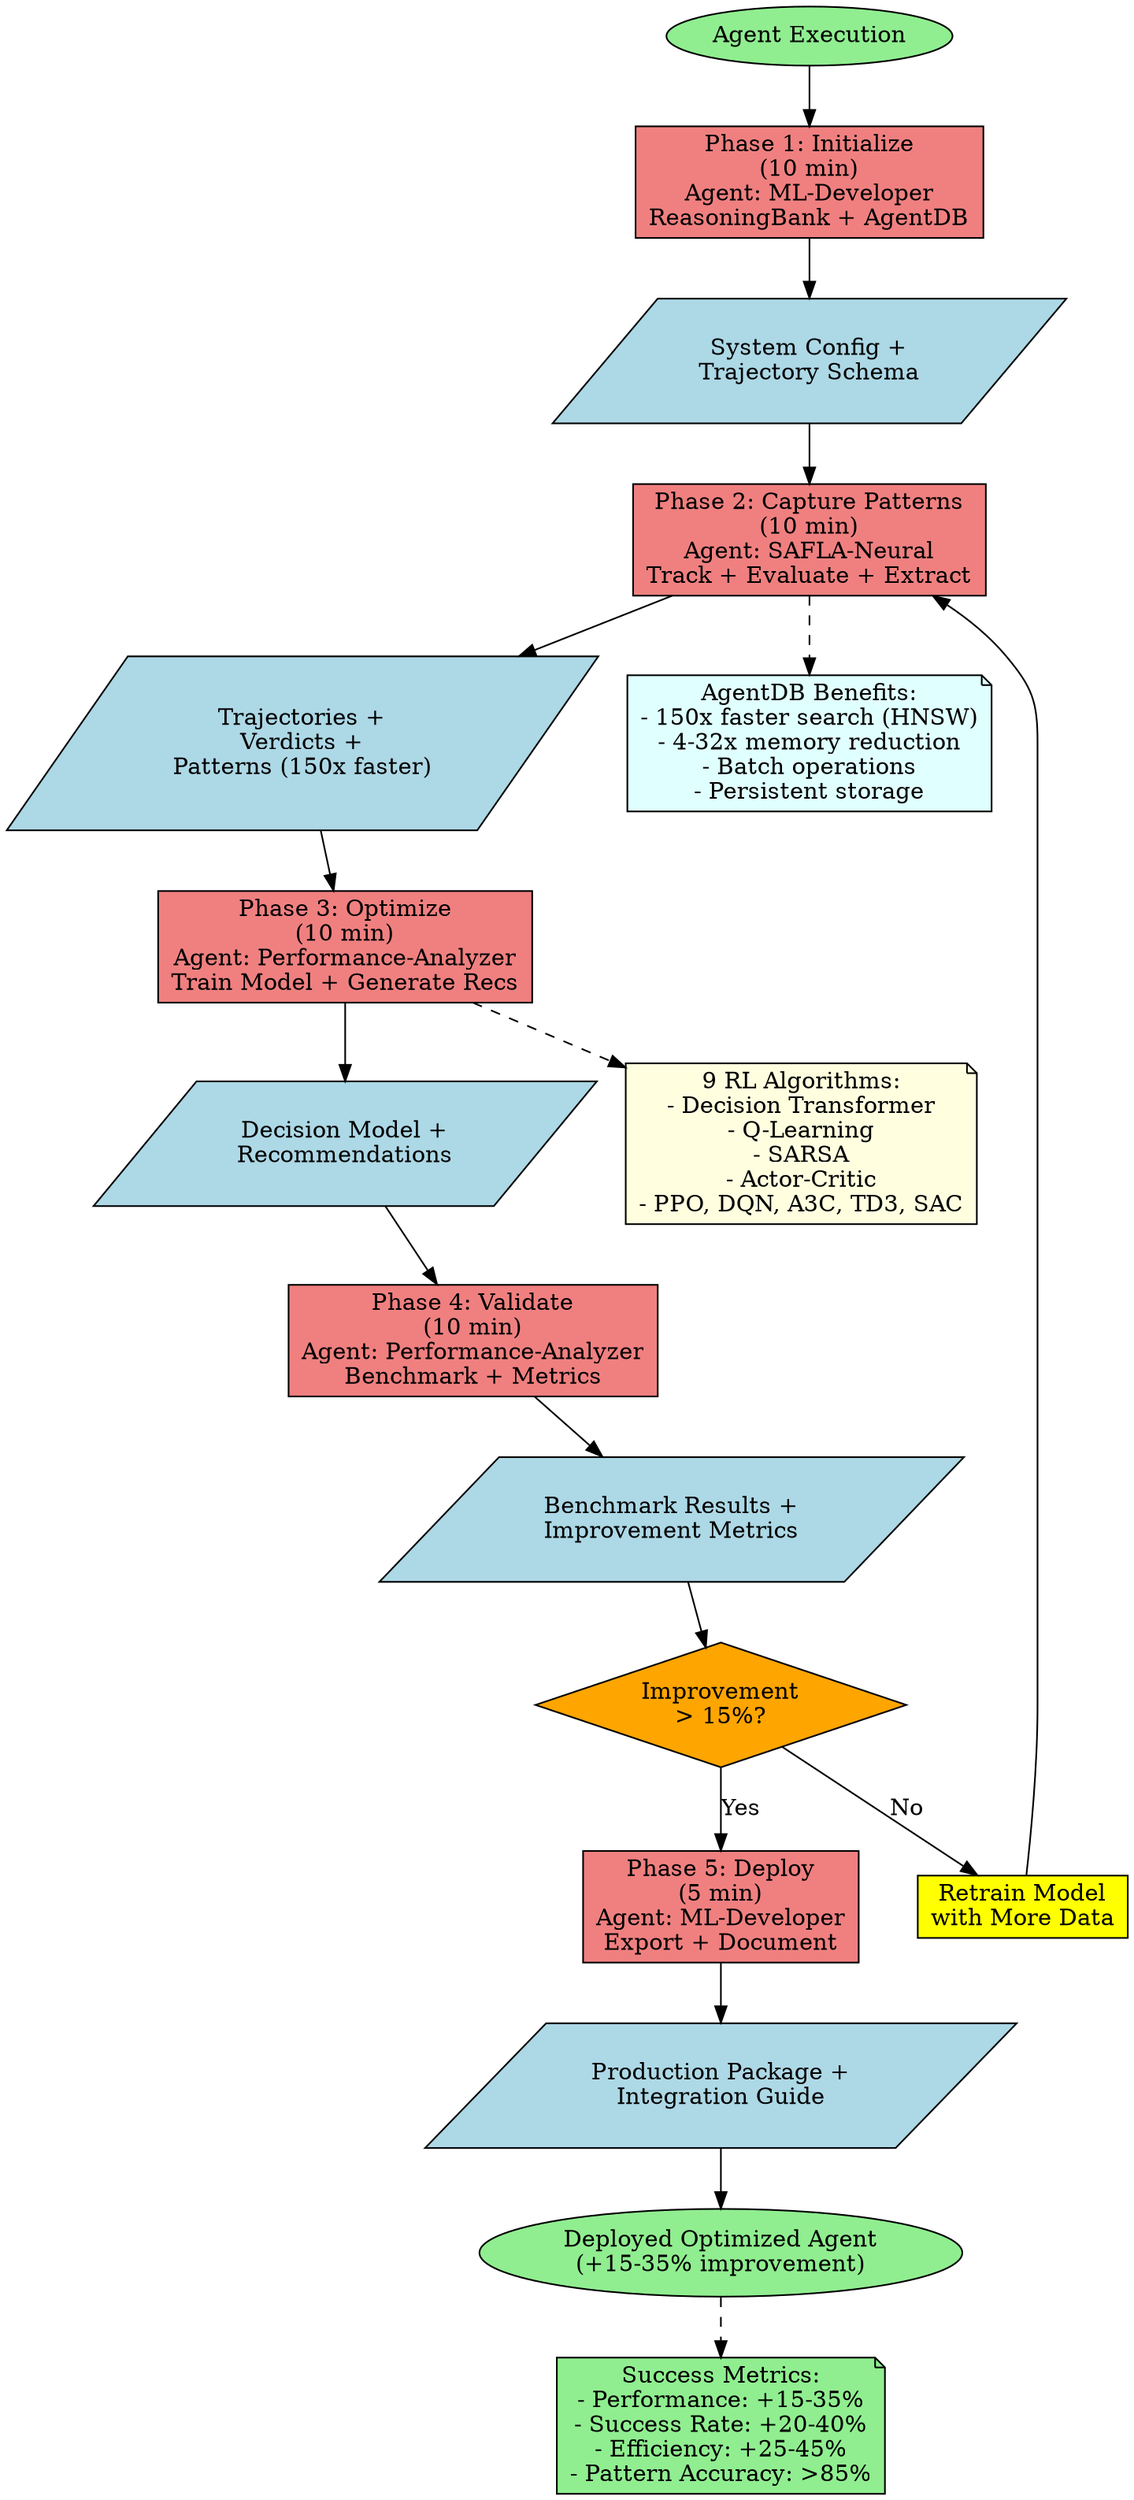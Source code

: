 digraph ReasoningBankIntelligence {
    rankdir=TB;
    node [shape=box, style=filled, fillcolor=lightblue];

    start [label="Agent Execution", shape=ellipse, fillcolor=lightgreen];

    phase1 [label="Phase 1: Initialize\n(10 min)\nAgent: ML-Developer\nReasoningBank + AgentDB", fillcolor=lightcoral];
    out1 [label="System Config +\nTrajectory Schema", shape=parallelogram];

    phase2 [label="Phase 2: Capture Patterns\n(10 min)\nAgent: SAFLA-Neural\nTrack + Evaluate + Extract", fillcolor=lightcoral];
    out2 [label="Trajectories +\nVerdicts +\nPatterns (150x faster)", shape=parallelogram];

    phase3 [label="Phase 3: Optimize\n(10 min)\nAgent: Performance-Analyzer\nTrain Model + Generate Recs", fillcolor=lightcoral];
    out3 [label="Decision Model +\nRecommendations", shape=parallelogram];

    phase4 [label="Phase 4: Validate\n(10 min)\nAgent: Performance-Analyzer\nBenchmark + Metrics", fillcolor=lightcoral];
    out4 [label="Benchmark Results +\nImprovement Metrics", shape=parallelogram];

    decision [label="Improvement\n> 15%?", shape=diamond, fillcolor=orange];

    phase5 [label="Phase 5: Deploy\n(5 min)\nAgent: ML-Developer\nExport + Document", fillcolor=lightcoral];
    out5 [label="Production Package +\nIntegration Guide", shape=parallelogram];

    end [label="Deployed Optimized Agent\n(+15-35% improvement)", shape=ellipse, fillcolor=lightgreen];

    retrain [label="Retrain Model\nwith More Data", shape=box, fillcolor=yellow];

    start -> phase1;
    phase1 -> out1;
    out1 -> phase2;
    phase2 -> out2;
    out2 -> phase3;
    phase3 -> out3;
    out3 -> phase4;
    phase4 -> out4;
    out4 -> decision;
    decision -> phase5 [label="Yes"];
    decision -> retrain [label="No"];
    retrain -> phase2;
    phase5 -> out5;
    out5 -> end;

    agentdb [label="AgentDB Benefits:\n- 150x faster search (HNSW)\n- 4-32x memory reduction\n- Batch operations\n- Persistent storage", shape=note, fillcolor=lightcyan];
    phase2 -> agentdb [style=dashed];

    algorithms [label="9 RL Algorithms:\n- Decision Transformer\n- Q-Learning\n- SARSA\n- Actor-Critic\n- PPO, DQN, A3C, TD3, SAC", shape=note, fillcolor=lightyellow];
    phase3 -> algorithms [style=dashed];

    metrics [label="Success Metrics:\n- Performance: +15-35%\n- Success Rate: +20-40%\n- Efficiency: +25-45%\n- Pattern Accuracy: >85%", shape=note, fillcolor=lightgreen];
    end -> metrics [style=dashed];
}

